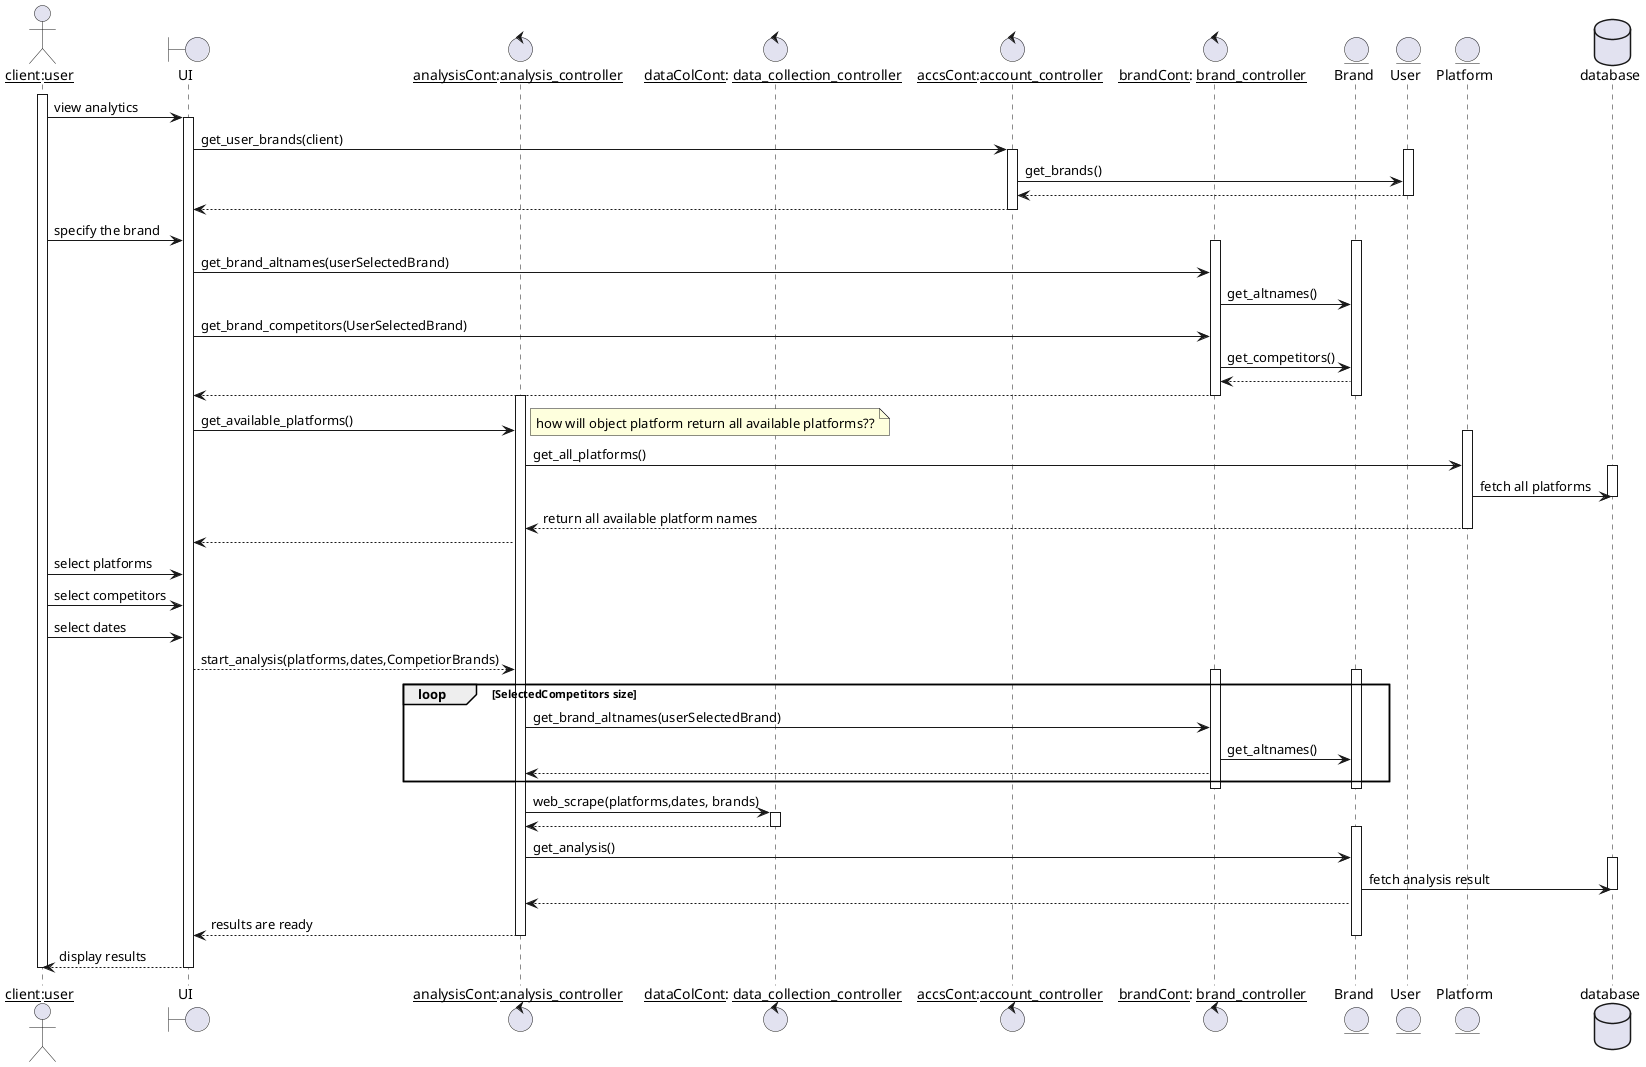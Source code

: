 @startuml
actor "__client__:__user__" as client
boundary UI
control "__analysisCont__:__analysis_controller__" as AC
control "__dataColCont__: __data_collection_controller__" as DC
control "__accsCont__:__account_controller__" as AccsC
control "__brandCont__: __brand_controller__" as BC

entity Brand
entity User
entity Platform
database database


activate client
client -> UI: view analytics
activate UI
UI -> AccsC: get_user_brands(client)
activate AccsC
activate User
AccsC -> User: get_brands()
User --> AccsC:
deactivate User
AccsC --> UI:
deactivate AccsC
UI <- client: specify the brand
activate BC
activate Brand

UI -> BC : get_brand_altnames(userSelectedBrand)
BC -> Brand: get_altnames()

UI -> BC: get_brand_competitors(UserSelectedBrand)
BC -> Brand: get_competitors()
Brand --> BC:
BC --> UI:
deactivate BC
deactivate Brand
activate AC
UI -> AC: get_available_platforms()
activate Platform

note right
how will object platform return all available platforms??
end note
AC -> Platform: get_all_platforms()
activate database
Platform -> database : fetch all platforms
deactivate database
Platform --> AC: return all available platform names
deactivate Platform
AC --> UI: 
UI <- client : select platforms
UI <- client : select competitors
UI <- client : select dates

UI --> AC: start_analysis(platforms,dates,CompetiorBrands)
activate BC
activate Brand
loop SelectedCompetitors size
    AC -> BC: get_brand_altnames(userSelectedBrand)
    BC -> Brand: get_altnames()
    BC --> AC:
end 
deactivate Brand
deactivate BC 
AC -> DC : web_scrape(platforms,dates, brands)
activate DC
DC --> AC: 
deactivate DC
activate Brand
AC -> Brand : get_analysis()
activate database
Brand -> database: fetch analysis result
deactivate database
Brand --> AC:
AC --> UI : results are ready
deactivate Brand

deactivate AC
UI --> client : display results
deactivate UI
deactivate client

/'UI --> AC: start_analysis(client)
AC -> Brand: get_alt_names()
Brand--> AC: return brand alt names
activate AccsC
AC -> AccsC: get_competitors(brand)
AccsC -> User: get_competitors()
User --> AccsC:
deactivate AccsC
loop competitors_size times
    AC -> Brand: get_alt_names()
    AC <-- Brand:
end

AC -> DC : web_scrape(platforms, brands)
activate DC
DC --> AC: 
deactivate DC

AC -> Brand : get_analysis()
Brand -> database: fetch analysis result
Brand --> AC:
deactivate database
AC --> UI : results are ready
deactivate Brand

deactivate AC
UI --> client : display results
deactivate UI
deactivate client

'/
@enduml